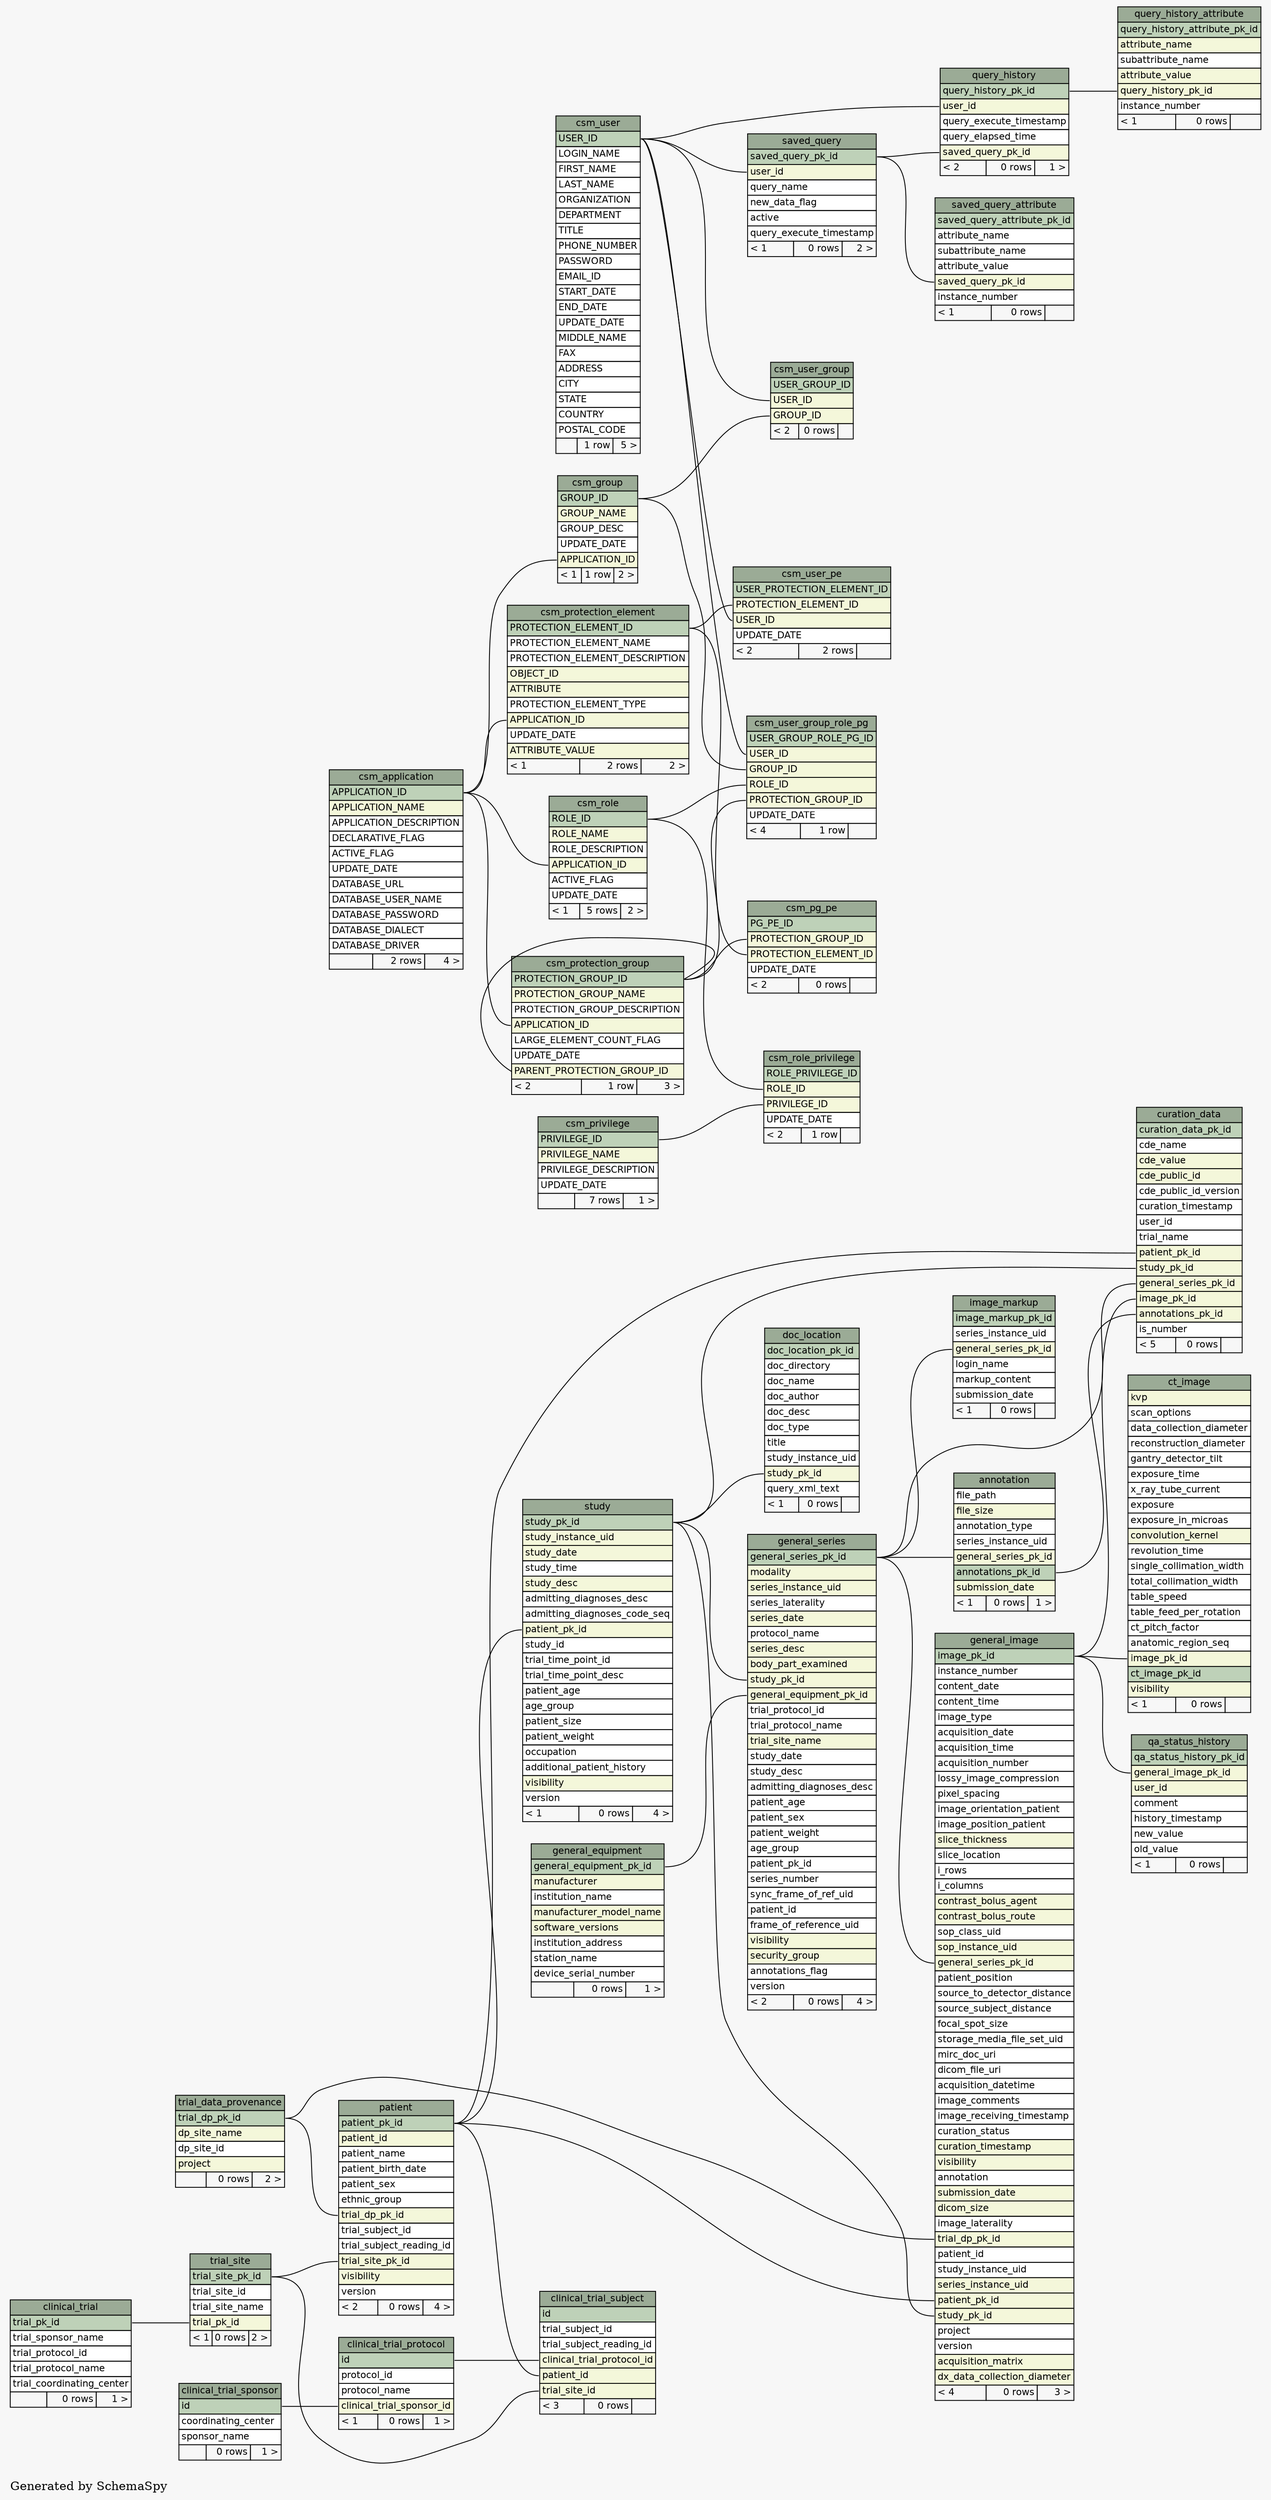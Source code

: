 // dot 2.16.1 on Linux 2.6.25.6-27.fc8
digraph "largeRelationshipsGraph" {
  graph [
    rankdir="RL"
    bgcolor="#f7f7f7"
    label="\nGenerated by SchemaSpy"
    labeljust="l"
  ];
  node [
    fontname="Helvetica"
    fontsize="11"
    shape="plaintext"
  ];
  edge [
    arrowsize="0.8"
  ];
  "annotation" [
    label=<
    <TABLE BORDER="0" CELLBORDER="1" CELLSPACING="0" BGCOLOR="#ffffff">
      <TR><TD PORT="annotation.heading" COLSPAN="3" BGCOLOR="#9bab96" ALIGN="CENTER">annotation</TD></TR>
      <TR><TD PORT="file_path" COLSPAN="3" ALIGN="LEFT">file_path</TD></TR>
      <TR><TD PORT="file_size" COLSPAN="3" BGCOLOR="#f4f7da" ALIGN="LEFT">file_size</TD></TR>
      <TR><TD PORT="annotation_type" COLSPAN="3" ALIGN="LEFT">annotation_type</TD></TR>
      <TR><TD PORT="series_instance_uid" COLSPAN="3" ALIGN="LEFT">series_instance_uid</TD></TR>
      <TR><TD PORT="general_series_pk_id" COLSPAN="3" BGCOLOR="#f4f7da" ALIGN="LEFT">general_series_pk_id</TD></TR>
      <TR><TD PORT="annotations_pk_id" COLSPAN="3" BGCOLOR="#bed1b8" ALIGN="LEFT">annotations_pk_id</TD></TR>
      <TR><TD PORT="submission_date" COLSPAN="3" BGCOLOR="#f4f7da" ALIGN="LEFT">submission_date</TD></TR>
      <TR><TD ALIGN="LEFT" BGCOLOR="#f7f7f7">&lt; 1</TD><TD ALIGN="RIGHT" BGCOLOR="#f7f7f7">0 rows</TD><TD ALIGN="RIGHT" BGCOLOR="#f7f7f7">1 &gt;</TD></TR>
    </TABLE>>
    URL="tables/annotation.html#"
    tooltip="annotation"
  ];
  "clinical_trial" [
    label=<
    <TABLE BORDER="0" CELLBORDER="1" CELLSPACING="0" BGCOLOR="#ffffff">
      <TR><TD PORT="clinical_trial.heading" COLSPAN="3" BGCOLOR="#9bab96" ALIGN="CENTER">clinical_trial</TD></TR>
      <TR><TD PORT="trial_pk_id" COLSPAN="3" BGCOLOR="#bed1b8" ALIGN="LEFT">trial_pk_id</TD></TR>
      <TR><TD PORT="trial_sponsor_name" COLSPAN="3" ALIGN="LEFT">trial_sponsor_name</TD></TR>
      <TR><TD PORT="trial_protocol_id" COLSPAN="3" ALIGN="LEFT">trial_protocol_id</TD></TR>
      <TR><TD PORT="trial_protocol_name" COLSPAN="3" ALIGN="LEFT">trial_protocol_name</TD></TR>
      <TR><TD PORT="trial_coordinating_center" COLSPAN="3" ALIGN="LEFT">trial_coordinating_center</TD></TR>
      <TR><TD ALIGN="LEFT" BGCOLOR="#f7f7f7">  </TD><TD ALIGN="RIGHT" BGCOLOR="#f7f7f7">0 rows</TD><TD ALIGN="RIGHT" BGCOLOR="#f7f7f7">1 &gt;</TD></TR>
    </TABLE>>
    URL="tables/clinical_trial.html#"
    tooltip="clinical_trial"
  ];
  "clinical_trial_protocol" [
    label=<
    <TABLE BORDER="0" CELLBORDER="1" CELLSPACING="0" BGCOLOR="#ffffff">
      <TR><TD PORT="clinical_trial_protocol.heading" COLSPAN="3" BGCOLOR="#9bab96" ALIGN="CENTER">clinical_trial_protocol</TD></TR>
      <TR><TD PORT="id" COLSPAN="3" BGCOLOR="#bed1b8" ALIGN="LEFT">id</TD></TR>
      <TR><TD PORT="protocol_id" COLSPAN="3" ALIGN="LEFT">protocol_id</TD></TR>
      <TR><TD PORT="protocol_name" COLSPAN="3" ALIGN="LEFT">protocol_name</TD></TR>
      <TR><TD PORT="clinical_trial_sponsor_id" COLSPAN="3" BGCOLOR="#f4f7da" ALIGN="LEFT">clinical_trial_sponsor_id</TD></TR>
      <TR><TD ALIGN="LEFT" BGCOLOR="#f7f7f7">&lt; 1</TD><TD ALIGN="RIGHT" BGCOLOR="#f7f7f7">0 rows</TD><TD ALIGN="RIGHT" BGCOLOR="#f7f7f7">1 &gt;</TD></TR>
    </TABLE>>
    URL="tables/clinical_trial_protocol.html#"
    tooltip="clinical_trial_protocol"
  ];
  "clinical_trial_sponsor" [
    label=<
    <TABLE BORDER="0" CELLBORDER="1" CELLSPACING="0" BGCOLOR="#ffffff">
      <TR><TD PORT="clinical_trial_sponsor.heading" COLSPAN="3" BGCOLOR="#9bab96" ALIGN="CENTER">clinical_trial_sponsor</TD></TR>
      <TR><TD PORT="id" COLSPAN="3" BGCOLOR="#bed1b8" ALIGN="LEFT">id</TD></TR>
      <TR><TD PORT="coordinating_center" COLSPAN="3" ALIGN="LEFT">coordinating_center</TD></TR>
      <TR><TD PORT="sponsor_name" COLSPAN="3" ALIGN="LEFT">sponsor_name</TD></TR>
      <TR><TD ALIGN="LEFT" BGCOLOR="#f7f7f7">  </TD><TD ALIGN="RIGHT" BGCOLOR="#f7f7f7">0 rows</TD><TD ALIGN="RIGHT" BGCOLOR="#f7f7f7">1 &gt;</TD></TR>
    </TABLE>>
    URL="tables/clinical_trial_sponsor.html#"
    tooltip="clinical_trial_sponsor"
  ];
  "clinical_trial_subject" [
    label=<
    <TABLE BORDER="0" CELLBORDER="1" CELLSPACING="0" BGCOLOR="#ffffff">
      <TR><TD PORT="clinical_trial_subject.heading" COLSPAN="3" BGCOLOR="#9bab96" ALIGN="CENTER">clinical_trial_subject</TD></TR>
      <TR><TD PORT="id" COLSPAN="3" BGCOLOR="#bed1b8" ALIGN="LEFT">id</TD></TR>
      <TR><TD PORT="trial_subject_id" COLSPAN="3" ALIGN="LEFT">trial_subject_id</TD></TR>
      <TR><TD PORT="trial_subject_reading_id" COLSPAN="3" ALIGN="LEFT">trial_subject_reading_id</TD></TR>
      <TR><TD PORT="clinical_trial_protocol_id" COLSPAN="3" BGCOLOR="#f4f7da" ALIGN="LEFT">clinical_trial_protocol_id</TD></TR>
      <TR><TD PORT="patient_id" COLSPAN="3" BGCOLOR="#f4f7da" ALIGN="LEFT">patient_id</TD></TR>
      <TR><TD PORT="trial_site_id" COLSPAN="3" BGCOLOR="#f4f7da" ALIGN="LEFT">trial_site_id</TD></TR>
      <TR><TD ALIGN="LEFT" BGCOLOR="#f7f7f7">&lt; 3</TD><TD ALIGN="RIGHT" BGCOLOR="#f7f7f7">0 rows</TD><TD ALIGN="RIGHT" BGCOLOR="#f7f7f7">  </TD></TR>
    </TABLE>>
    URL="tables/clinical_trial_subject.html#"
    tooltip="clinical_trial_subject"
  ];
  "csm_application" [
    label=<
    <TABLE BORDER="0" CELLBORDER="1" CELLSPACING="0" BGCOLOR="#ffffff">
      <TR><TD PORT="csm_application.heading" COLSPAN="3" BGCOLOR="#9bab96" ALIGN="CENTER">csm_application</TD></TR>
      <TR><TD PORT="APPLICATION_ID" COLSPAN="3" BGCOLOR="#bed1b8" ALIGN="LEFT">APPLICATION_ID</TD></TR>
      <TR><TD PORT="APPLICATION_NAME" COLSPAN="3" BGCOLOR="#f4f7da" ALIGN="LEFT">APPLICATION_NAME</TD></TR>
      <TR><TD PORT="APPLICATION_DESCRIPTION" COLSPAN="3" ALIGN="LEFT">APPLICATION_DESCRIPTION</TD></TR>
      <TR><TD PORT="DECLARATIVE_FLAG" COLSPAN="3" ALIGN="LEFT">DECLARATIVE_FLAG</TD></TR>
      <TR><TD PORT="ACTIVE_FLAG" COLSPAN="3" ALIGN="LEFT">ACTIVE_FLAG</TD></TR>
      <TR><TD PORT="UPDATE_DATE" COLSPAN="3" ALIGN="LEFT">UPDATE_DATE</TD></TR>
      <TR><TD PORT="DATABASE_URL" COLSPAN="3" ALIGN="LEFT">DATABASE_URL</TD></TR>
      <TR><TD PORT="DATABASE_USER_NAME" COLSPAN="3" ALIGN="LEFT">DATABASE_USER_NAME</TD></TR>
      <TR><TD PORT="DATABASE_PASSWORD" COLSPAN="3" ALIGN="LEFT">DATABASE_PASSWORD</TD></TR>
      <TR><TD PORT="DATABASE_DIALECT" COLSPAN="3" ALIGN="LEFT">DATABASE_DIALECT</TD></TR>
      <TR><TD PORT="DATABASE_DRIVER" COLSPAN="3" ALIGN="LEFT">DATABASE_DRIVER</TD></TR>
      <TR><TD ALIGN="LEFT" BGCOLOR="#f7f7f7">  </TD><TD ALIGN="RIGHT" BGCOLOR="#f7f7f7">2 rows</TD><TD ALIGN="RIGHT" BGCOLOR="#f7f7f7">4 &gt;</TD></TR>
    </TABLE>>
    URL="tables/csm_application.html#"
    tooltip="csm_application"
  ];
  "csm_group" [
    label=<
    <TABLE BORDER="0" CELLBORDER="1" CELLSPACING="0" BGCOLOR="#ffffff">
      <TR><TD PORT="csm_group.heading" COLSPAN="3" BGCOLOR="#9bab96" ALIGN="CENTER">csm_group</TD></TR>
      <TR><TD PORT="GROUP_ID" COLSPAN="3" BGCOLOR="#bed1b8" ALIGN="LEFT">GROUP_ID</TD></TR>
      <TR><TD PORT="GROUP_NAME" COLSPAN="3" BGCOLOR="#f4f7da" ALIGN="LEFT">GROUP_NAME</TD></TR>
      <TR><TD PORT="GROUP_DESC" COLSPAN="3" ALIGN="LEFT">GROUP_DESC</TD></TR>
      <TR><TD PORT="UPDATE_DATE" COLSPAN="3" ALIGN="LEFT">UPDATE_DATE</TD></TR>
      <TR><TD PORT="APPLICATION_ID" COLSPAN="3" BGCOLOR="#f4f7da" ALIGN="LEFT">APPLICATION_ID</TD></TR>
      <TR><TD ALIGN="LEFT" BGCOLOR="#f7f7f7">&lt; 1</TD><TD ALIGN="RIGHT" BGCOLOR="#f7f7f7">1 row</TD><TD ALIGN="RIGHT" BGCOLOR="#f7f7f7">2 &gt;</TD></TR>
    </TABLE>>
    URL="tables/csm_group.html#"
    tooltip="csm_group"
  ];
  "csm_pg_pe" [
    label=<
    <TABLE BORDER="0" CELLBORDER="1" CELLSPACING="0" BGCOLOR="#ffffff">
      <TR><TD PORT="csm_pg_pe.heading" COLSPAN="3" BGCOLOR="#9bab96" ALIGN="CENTER">csm_pg_pe</TD></TR>
      <TR><TD PORT="PG_PE_ID" COLSPAN="3" BGCOLOR="#bed1b8" ALIGN="LEFT">PG_PE_ID</TD></TR>
      <TR><TD PORT="PROTECTION_GROUP_ID" COLSPAN="3" BGCOLOR="#f4f7da" ALIGN="LEFT">PROTECTION_GROUP_ID</TD></TR>
      <TR><TD PORT="PROTECTION_ELEMENT_ID" COLSPAN="3" BGCOLOR="#f4f7da" ALIGN="LEFT">PROTECTION_ELEMENT_ID</TD></TR>
      <TR><TD PORT="UPDATE_DATE" COLSPAN="3" ALIGN="LEFT">UPDATE_DATE</TD></TR>
      <TR><TD ALIGN="LEFT" BGCOLOR="#f7f7f7">&lt; 2</TD><TD ALIGN="RIGHT" BGCOLOR="#f7f7f7">0 rows</TD><TD ALIGN="RIGHT" BGCOLOR="#f7f7f7">  </TD></TR>
    </TABLE>>
    URL="tables/csm_pg_pe.html#"
    tooltip="csm_pg_pe"
  ];
  "csm_privilege" [
    label=<
    <TABLE BORDER="0" CELLBORDER="1" CELLSPACING="0" BGCOLOR="#ffffff">
      <TR><TD PORT="csm_privilege.heading" COLSPAN="3" BGCOLOR="#9bab96" ALIGN="CENTER">csm_privilege</TD></TR>
      <TR><TD PORT="PRIVILEGE_ID" COLSPAN="3" BGCOLOR="#bed1b8" ALIGN="LEFT">PRIVILEGE_ID</TD></TR>
      <TR><TD PORT="PRIVILEGE_NAME" COLSPAN="3" BGCOLOR="#f4f7da" ALIGN="LEFT">PRIVILEGE_NAME</TD></TR>
      <TR><TD PORT="PRIVILEGE_DESCRIPTION" COLSPAN="3" ALIGN="LEFT">PRIVILEGE_DESCRIPTION</TD></TR>
      <TR><TD PORT="UPDATE_DATE" COLSPAN="3" ALIGN="LEFT">UPDATE_DATE</TD></TR>
      <TR><TD ALIGN="LEFT" BGCOLOR="#f7f7f7">  </TD><TD ALIGN="RIGHT" BGCOLOR="#f7f7f7">7 rows</TD><TD ALIGN="RIGHT" BGCOLOR="#f7f7f7">1 &gt;</TD></TR>
    </TABLE>>
    URL="tables/csm_privilege.html#"
    tooltip="csm_privilege"
  ];
  "csm_protection_element" [
    label=<
    <TABLE BORDER="0" CELLBORDER="1" CELLSPACING="0" BGCOLOR="#ffffff">
      <TR><TD PORT="csm_protection_element.heading" COLSPAN="3" BGCOLOR="#9bab96" ALIGN="CENTER">csm_protection_element</TD></TR>
      <TR><TD PORT="PROTECTION_ELEMENT_ID" COLSPAN="3" BGCOLOR="#bed1b8" ALIGN="LEFT">PROTECTION_ELEMENT_ID</TD></TR>
      <TR><TD PORT="PROTECTION_ELEMENT_NAME" COLSPAN="3" ALIGN="LEFT">PROTECTION_ELEMENT_NAME</TD></TR>
      <TR><TD PORT="PROTECTION_ELEMENT_DESCRIPTION" COLSPAN="3" ALIGN="LEFT">PROTECTION_ELEMENT_DESCRIPTION</TD></TR>
      <TR><TD PORT="OBJECT_ID" COLSPAN="3" BGCOLOR="#f4f7da" ALIGN="LEFT">OBJECT_ID</TD></TR>
      <TR><TD PORT="ATTRIBUTE" COLSPAN="3" BGCOLOR="#f4f7da" ALIGN="LEFT">ATTRIBUTE</TD></TR>
      <TR><TD PORT="PROTECTION_ELEMENT_TYPE" COLSPAN="3" ALIGN="LEFT">PROTECTION_ELEMENT_TYPE</TD></TR>
      <TR><TD PORT="APPLICATION_ID" COLSPAN="3" BGCOLOR="#f4f7da" ALIGN="LEFT">APPLICATION_ID</TD></TR>
      <TR><TD PORT="UPDATE_DATE" COLSPAN="3" ALIGN="LEFT">UPDATE_DATE</TD></TR>
      <TR><TD PORT="ATTRIBUTE_VALUE" COLSPAN="3" BGCOLOR="#f4f7da" ALIGN="LEFT">ATTRIBUTE_VALUE</TD></TR>
      <TR><TD ALIGN="LEFT" BGCOLOR="#f7f7f7">&lt; 1</TD><TD ALIGN="RIGHT" BGCOLOR="#f7f7f7">2 rows</TD><TD ALIGN="RIGHT" BGCOLOR="#f7f7f7">2 &gt;</TD></TR>
    </TABLE>>
    URL="tables/csm_protection_element.html#"
    tooltip="csm_protection_element"
  ];
  "csm_protection_group" [
    label=<
    <TABLE BORDER="0" CELLBORDER="1" CELLSPACING="0" BGCOLOR="#ffffff">
      <TR><TD PORT="csm_protection_group.heading" COLSPAN="3" BGCOLOR="#9bab96" ALIGN="CENTER">csm_protection_group</TD></TR>
      <TR><TD PORT="PROTECTION_GROUP_ID" COLSPAN="3" BGCOLOR="#bed1b8" ALIGN="LEFT">PROTECTION_GROUP_ID</TD></TR>
      <TR><TD PORT="PROTECTION_GROUP_NAME" COLSPAN="3" BGCOLOR="#f4f7da" ALIGN="LEFT">PROTECTION_GROUP_NAME</TD></TR>
      <TR><TD PORT="PROTECTION_GROUP_DESCRIPTION" COLSPAN="3" ALIGN="LEFT">PROTECTION_GROUP_DESCRIPTION</TD></TR>
      <TR><TD PORT="APPLICATION_ID" COLSPAN="3" BGCOLOR="#f4f7da" ALIGN="LEFT">APPLICATION_ID</TD></TR>
      <TR><TD PORT="LARGE_ELEMENT_COUNT_FLAG" COLSPAN="3" ALIGN="LEFT">LARGE_ELEMENT_COUNT_FLAG</TD></TR>
      <TR><TD PORT="UPDATE_DATE" COLSPAN="3" ALIGN="LEFT">UPDATE_DATE</TD></TR>
      <TR><TD PORT="PARENT_PROTECTION_GROUP_ID" COLSPAN="3" BGCOLOR="#f4f7da" ALIGN="LEFT">PARENT_PROTECTION_GROUP_ID</TD></TR>
      <TR><TD ALIGN="LEFT" BGCOLOR="#f7f7f7">&lt; 2</TD><TD ALIGN="RIGHT" BGCOLOR="#f7f7f7">1 row</TD><TD ALIGN="RIGHT" BGCOLOR="#f7f7f7">3 &gt;</TD></TR>
    </TABLE>>
    URL="tables/csm_protection_group.html#"
    tooltip="csm_protection_group"
  ];
  "csm_role" [
    label=<
    <TABLE BORDER="0" CELLBORDER="1" CELLSPACING="0" BGCOLOR="#ffffff">
      <TR><TD PORT="csm_role.heading" COLSPAN="3" BGCOLOR="#9bab96" ALIGN="CENTER">csm_role</TD></TR>
      <TR><TD PORT="ROLE_ID" COLSPAN="3" BGCOLOR="#bed1b8" ALIGN="LEFT">ROLE_ID</TD></TR>
      <TR><TD PORT="ROLE_NAME" COLSPAN="3" BGCOLOR="#f4f7da" ALIGN="LEFT">ROLE_NAME</TD></TR>
      <TR><TD PORT="ROLE_DESCRIPTION" COLSPAN="3" ALIGN="LEFT">ROLE_DESCRIPTION</TD></TR>
      <TR><TD PORT="APPLICATION_ID" COLSPAN="3" BGCOLOR="#f4f7da" ALIGN="LEFT">APPLICATION_ID</TD></TR>
      <TR><TD PORT="ACTIVE_FLAG" COLSPAN="3" ALIGN="LEFT">ACTIVE_FLAG</TD></TR>
      <TR><TD PORT="UPDATE_DATE" COLSPAN="3" ALIGN="LEFT">UPDATE_DATE</TD></TR>
      <TR><TD ALIGN="LEFT" BGCOLOR="#f7f7f7">&lt; 1</TD><TD ALIGN="RIGHT" BGCOLOR="#f7f7f7">5 rows</TD><TD ALIGN="RIGHT" BGCOLOR="#f7f7f7">2 &gt;</TD></TR>
    </TABLE>>
    URL="tables/csm_role.html#"
    tooltip="csm_role"
  ];
  "csm_role_privilege" [
    label=<
    <TABLE BORDER="0" CELLBORDER="1" CELLSPACING="0" BGCOLOR="#ffffff">
      <TR><TD PORT="csm_role_privilege.heading" COLSPAN="3" BGCOLOR="#9bab96" ALIGN="CENTER">csm_role_privilege</TD></TR>
      <TR><TD PORT="ROLE_PRIVILEGE_ID" COLSPAN="3" BGCOLOR="#bed1b8" ALIGN="LEFT">ROLE_PRIVILEGE_ID</TD></TR>
      <TR><TD PORT="ROLE_ID" COLSPAN="3" BGCOLOR="#f4f7da" ALIGN="LEFT">ROLE_ID</TD></TR>
      <TR><TD PORT="PRIVILEGE_ID" COLSPAN="3" BGCOLOR="#f4f7da" ALIGN="LEFT">PRIVILEGE_ID</TD></TR>
      <TR><TD PORT="UPDATE_DATE" COLSPAN="3" ALIGN="LEFT">UPDATE_DATE</TD></TR>
      <TR><TD ALIGN="LEFT" BGCOLOR="#f7f7f7">&lt; 2</TD><TD ALIGN="RIGHT" BGCOLOR="#f7f7f7">1 row</TD><TD ALIGN="RIGHT" BGCOLOR="#f7f7f7">  </TD></TR>
    </TABLE>>
    URL="tables/csm_role_privilege.html#"
    tooltip="csm_role_privilege"
  ];
  "csm_user" [
    label=<
    <TABLE BORDER="0" CELLBORDER="1" CELLSPACING="0" BGCOLOR="#ffffff">
      <TR><TD PORT="csm_user.heading" COLSPAN="3" BGCOLOR="#9bab96" ALIGN="CENTER">csm_user</TD></TR>
      <TR><TD PORT="USER_ID" COLSPAN="3" BGCOLOR="#bed1b8" ALIGN="LEFT">USER_ID</TD></TR>
      <TR><TD PORT="LOGIN_NAME" COLSPAN="3" ALIGN="LEFT">LOGIN_NAME</TD></TR>
      <TR><TD PORT="FIRST_NAME" COLSPAN="3" ALIGN="LEFT">FIRST_NAME</TD></TR>
      <TR><TD PORT="LAST_NAME" COLSPAN="3" ALIGN="LEFT">LAST_NAME</TD></TR>
      <TR><TD PORT="ORGANIZATION" COLSPAN="3" ALIGN="LEFT">ORGANIZATION</TD></TR>
      <TR><TD PORT="DEPARTMENT" COLSPAN="3" ALIGN="LEFT">DEPARTMENT</TD></TR>
      <TR><TD PORT="TITLE" COLSPAN="3" ALIGN="LEFT">TITLE</TD></TR>
      <TR><TD PORT="PHONE_NUMBER" COLSPAN="3" ALIGN="LEFT">PHONE_NUMBER</TD></TR>
      <TR><TD PORT="PASSWORD" COLSPAN="3" ALIGN="LEFT">PASSWORD</TD></TR>
      <TR><TD PORT="EMAIL_ID" COLSPAN="3" ALIGN="LEFT">EMAIL_ID</TD></TR>
      <TR><TD PORT="START_DATE" COLSPAN="3" ALIGN="LEFT">START_DATE</TD></TR>
      <TR><TD PORT="END_DATE" COLSPAN="3" ALIGN="LEFT">END_DATE</TD></TR>
      <TR><TD PORT="UPDATE_DATE" COLSPAN="3" ALIGN="LEFT">UPDATE_DATE</TD></TR>
      <TR><TD PORT="MIDDLE_NAME" COLSPAN="3" ALIGN="LEFT">MIDDLE_NAME</TD></TR>
      <TR><TD PORT="FAX" COLSPAN="3" ALIGN="LEFT">FAX</TD></TR>
      <TR><TD PORT="ADDRESS" COLSPAN="3" ALIGN="LEFT">ADDRESS</TD></TR>
      <TR><TD PORT="CITY" COLSPAN="3" ALIGN="LEFT">CITY</TD></TR>
      <TR><TD PORT="STATE" COLSPAN="3" ALIGN="LEFT">STATE</TD></TR>
      <TR><TD PORT="COUNTRY" COLSPAN="3" ALIGN="LEFT">COUNTRY</TD></TR>
      <TR><TD PORT="POSTAL_CODE" COLSPAN="3" ALIGN="LEFT">POSTAL_CODE</TD></TR>
      <TR><TD ALIGN="LEFT" BGCOLOR="#f7f7f7">  </TD><TD ALIGN="RIGHT" BGCOLOR="#f7f7f7">1 row</TD><TD ALIGN="RIGHT" BGCOLOR="#f7f7f7">5 &gt;</TD></TR>
    </TABLE>>
    URL="tables/csm_user.html#"
    tooltip="csm_user"
  ];
  "csm_user_group" [
    label=<
    <TABLE BORDER="0" CELLBORDER="1" CELLSPACING="0" BGCOLOR="#ffffff">
      <TR><TD PORT="csm_user_group.heading" COLSPAN="3" BGCOLOR="#9bab96" ALIGN="CENTER">csm_user_group</TD></TR>
      <TR><TD PORT="USER_GROUP_ID" COLSPAN="3" BGCOLOR="#bed1b8" ALIGN="LEFT">USER_GROUP_ID</TD></TR>
      <TR><TD PORT="USER_ID" COLSPAN="3" BGCOLOR="#f4f7da" ALIGN="LEFT">USER_ID</TD></TR>
      <TR><TD PORT="GROUP_ID" COLSPAN="3" BGCOLOR="#f4f7da" ALIGN="LEFT">GROUP_ID</TD></TR>
      <TR><TD ALIGN="LEFT" BGCOLOR="#f7f7f7">&lt; 2</TD><TD ALIGN="RIGHT" BGCOLOR="#f7f7f7">0 rows</TD><TD ALIGN="RIGHT" BGCOLOR="#f7f7f7">  </TD></TR>
    </TABLE>>
    URL="tables/csm_user_group.html#"
    tooltip="csm_user_group"
  ];
  "csm_user_group_role_pg" [
    label=<
    <TABLE BORDER="0" CELLBORDER="1" CELLSPACING="0" BGCOLOR="#ffffff">
      <TR><TD PORT="csm_user_group_role_pg.heading" COLSPAN="3" BGCOLOR="#9bab96" ALIGN="CENTER">csm_user_group_role_pg</TD></TR>
      <TR><TD PORT="USER_GROUP_ROLE_PG_ID" COLSPAN="3" BGCOLOR="#bed1b8" ALIGN="LEFT">USER_GROUP_ROLE_PG_ID</TD></TR>
      <TR><TD PORT="USER_ID" COLSPAN="3" BGCOLOR="#f4f7da" ALIGN="LEFT">USER_ID</TD></TR>
      <TR><TD PORT="GROUP_ID" COLSPAN="3" BGCOLOR="#f4f7da" ALIGN="LEFT">GROUP_ID</TD></TR>
      <TR><TD PORT="ROLE_ID" COLSPAN="3" BGCOLOR="#f4f7da" ALIGN="LEFT">ROLE_ID</TD></TR>
      <TR><TD PORT="PROTECTION_GROUP_ID" COLSPAN="3" BGCOLOR="#f4f7da" ALIGN="LEFT">PROTECTION_GROUP_ID</TD></TR>
      <TR><TD PORT="UPDATE_DATE" COLSPAN="3" ALIGN="LEFT">UPDATE_DATE</TD></TR>
      <TR><TD ALIGN="LEFT" BGCOLOR="#f7f7f7">&lt; 4</TD><TD ALIGN="RIGHT" BGCOLOR="#f7f7f7">1 row</TD><TD ALIGN="RIGHT" BGCOLOR="#f7f7f7">  </TD></TR>
    </TABLE>>
    URL="tables/csm_user_group_role_pg.html#"
    tooltip="csm_user_group_role_pg"
  ];
  "csm_user_pe" [
    label=<
    <TABLE BORDER="0" CELLBORDER="1" CELLSPACING="0" BGCOLOR="#ffffff">
      <TR><TD PORT="csm_user_pe.heading" COLSPAN="3" BGCOLOR="#9bab96" ALIGN="CENTER">csm_user_pe</TD></TR>
      <TR><TD PORT="USER_PROTECTION_ELEMENT_ID" COLSPAN="3" BGCOLOR="#bed1b8" ALIGN="LEFT">USER_PROTECTION_ELEMENT_ID</TD></TR>
      <TR><TD PORT="PROTECTION_ELEMENT_ID" COLSPAN="3" BGCOLOR="#f4f7da" ALIGN="LEFT">PROTECTION_ELEMENT_ID</TD></TR>
      <TR><TD PORT="USER_ID" COLSPAN="3" BGCOLOR="#f4f7da" ALIGN="LEFT">USER_ID</TD></TR>
      <TR><TD PORT="UPDATE_DATE" COLSPAN="3" ALIGN="LEFT">UPDATE_DATE</TD></TR>
      <TR><TD ALIGN="LEFT" BGCOLOR="#f7f7f7">&lt; 2</TD><TD ALIGN="RIGHT" BGCOLOR="#f7f7f7">2 rows</TD><TD ALIGN="RIGHT" BGCOLOR="#f7f7f7">  </TD></TR>
    </TABLE>>
    URL="tables/csm_user_pe.html#"
    tooltip="csm_user_pe"
  ];
  "ct_image" [
    label=<
    <TABLE BORDER="0" CELLBORDER="1" CELLSPACING="0" BGCOLOR="#ffffff">
      <TR><TD PORT="ct_image.heading" COLSPAN="3" BGCOLOR="#9bab96" ALIGN="CENTER">ct_image</TD></TR>
      <TR><TD PORT="kvp" COLSPAN="3" BGCOLOR="#f4f7da" ALIGN="LEFT">kvp</TD></TR>
      <TR><TD PORT="scan_options" COLSPAN="3" ALIGN="LEFT">scan_options</TD></TR>
      <TR><TD PORT="data_collection_diameter" COLSPAN="3" ALIGN="LEFT">data_collection_diameter</TD></TR>
      <TR><TD PORT="reconstruction_diameter" COLSPAN="3" ALIGN="LEFT">reconstruction_diameter</TD></TR>
      <TR><TD PORT="gantry_detector_tilt" COLSPAN="3" ALIGN="LEFT">gantry_detector_tilt</TD></TR>
      <TR><TD PORT="exposure_time" COLSPAN="3" ALIGN="LEFT">exposure_time</TD></TR>
      <TR><TD PORT="x_ray_tube_current" COLSPAN="3" ALIGN="LEFT">x_ray_tube_current</TD></TR>
      <TR><TD PORT="exposure" COLSPAN="3" ALIGN="LEFT">exposure</TD></TR>
      <TR><TD PORT="exposure_in_microas" COLSPAN="3" ALIGN="LEFT">exposure_in_microas</TD></TR>
      <TR><TD PORT="convolution_kernel" COLSPAN="3" BGCOLOR="#f4f7da" ALIGN="LEFT">convolution_kernel</TD></TR>
      <TR><TD PORT="revolution_time" COLSPAN="3" ALIGN="LEFT">revolution_time</TD></TR>
      <TR><TD PORT="single_collimation_width" COLSPAN="3" ALIGN="LEFT">single_collimation_width</TD></TR>
      <TR><TD PORT="total_collimation_width" COLSPAN="3" ALIGN="LEFT">total_collimation_width</TD></TR>
      <TR><TD PORT="table_speed" COLSPAN="3" ALIGN="LEFT">table_speed</TD></TR>
      <TR><TD PORT="table_feed_per_rotation" COLSPAN="3" ALIGN="LEFT">table_feed_per_rotation</TD></TR>
      <TR><TD PORT="ct_pitch_factor" COLSPAN="3" ALIGN="LEFT">ct_pitch_factor</TD></TR>
      <TR><TD PORT="anatomic_region_seq" COLSPAN="3" ALIGN="LEFT">anatomic_region_seq</TD></TR>
      <TR><TD PORT="image_pk_id" COLSPAN="3" BGCOLOR="#f4f7da" ALIGN="LEFT">image_pk_id</TD></TR>
      <TR><TD PORT="ct_image_pk_id" COLSPAN="3" BGCOLOR="#bed1b8" ALIGN="LEFT">ct_image_pk_id</TD></TR>
      <TR><TD PORT="visibility" COLSPAN="3" BGCOLOR="#f4f7da" ALIGN="LEFT">visibility</TD></TR>
      <TR><TD ALIGN="LEFT" BGCOLOR="#f7f7f7">&lt; 1</TD><TD ALIGN="RIGHT" BGCOLOR="#f7f7f7">0 rows</TD><TD ALIGN="RIGHT" BGCOLOR="#f7f7f7">  </TD></TR>
    </TABLE>>
    URL="tables/ct_image.html#"
    tooltip="ct_image"
  ];
  "curation_data" [
    label=<
    <TABLE BORDER="0" CELLBORDER="1" CELLSPACING="0" BGCOLOR="#ffffff">
      <TR><TD PORT="curation_data.heading" COLSPAN="3" BGCOLOR="#9bab96" ALIGN="CENTER">curation_data</TD></TR>
      <TR><TD PORT="curation_data_pk_id" COLSPAN="3" BGCOLOR="#bed1b8" ALIGN="LEFT">curation_data_pk_id</TD></TR>
      <TR><TD PORT="cde_name" COLSPAN="3" ALIGN="LEFT">cde_name</TD></TR>
      <TR><TD PORT="cde_value" COLSPAN="3" BGCOLOR="#f4f7da" ALIGN="LEFT">cde_value</TD></TR>
      <TR><TD PORT="cde_public_id" COLSPAN="3" BGCOLOR="#f4f7da" ALIGN="LEFT">cde_public_id</TD></TR>
      <TR><TD PORT="cde_public_id_version" COLSPAN="3" ALIGN="LEFT">cde_public_id_version</TD></TR>
      <TR><TD PORT="curation_timestamp" COLSPAN="3" ALIGN="LEFT">curation_timestamp</TD></TR>
      <TR><TD PORT="user_id" COLSPAN="3" ALIGN="LEFT">user_id</TD></TR>
      <TR><TD PORT="trial_name" COLSPAN="3" ALIGN="LEFT">trial_name</TD></TR>
      <TR><TD PORT="patient_pk_id" COLSPAN="3" BGCOLOR="#f4f7da" ALIGN="LEFT">patient_pk_id</TD></TR>
      <TR><TD PORT="study_pk_id" COLSPAN="3" BGCOLOR="#f4f7da" ALIGN="LEFT">study_pk_id</TD></TR>
      <TR><TD PORT="general_series_pk_id" COLSPAN="3" BGCOLOR="#f4f7da" ALIGN="LEFT">general_series_pk_id</TD></TR>
      <TR><TD PORT="image_pk_id" COLSPAN="3" BGCOLOR="#f4f7da" ALIGN="LEFT">image_pk_id</TD></TR>
      <TR><TD PORT="annotations_pk_id" COLSPAN="3" BGCOLOR="#f4f7da" ALIGN="LEFT">annotations_pk_id</TD></TR>
      <TR><TD PORT="is_number" COLSPAN="3" ALIGN="LEFT">is_number</TD></TR>
      <TR><TD ALIGN="LEFT" BGCOLOR="#f7f7f7">&lt; 5</TD><TD ALIGN="RIGHT" BGCOLOR="#f7f7f7">0 rows</TD><TD ALIGN="RIGHT" BGCOLOR="#f7f7f7">  </TD></TR>
    </TABLE>>
    URL="tables/curation_data.html#"
    tooltip="curation_data"
  ];
  "doc_location" [
    label=<
    <TABLE BORDER="0" CELLBORDER="1" CELLSPACING="0" BGCOLOR="#ffffff">
      <TR><TD PORT="doc_location.heading" COLSPAN="3" BGCOLOR="#9bab96" ALIGN="CENTER">doc_location</TD></TR>
      <TR><TD PORT="doc_location_pk_id" COLSPAN="3" BGCOLOR="#bed1b8" ALIGN="LEFT">doc_location_pk_id</TD></TR>
      <TR><TD PORT="doc_directory" COLSPAN="3" ALIGN="LEFT">doc_directory</TD></TR>
      <TR><TD PORT="doc_name" COLSPAN="3" ALIGN="LEFT">doc_name</TD></TR>
      <TR><TD PORT="doc_author" COLSPAN="3" ALIGN="LEFT">doc_author</TD></TR>
      <TR><TD PORT="doc_desc" COLSPAN="3" ALIGN="LEFT">doc_desc</TD></TR>
      <TR><TD PORT="doc_type" COLSPAN="3" ALIGN="LEFT">doc_type</TD></TR>
      <TR><TD PORT="title" COLSPAN="3" ALIGN="LEFT">title</TD></TR>
      <TR><TD PORT="study_instance_uid" COLSPAN="3" ALIGN="LEFT">study_instance_uid</TD></TR>
      <TR><TD PORT="study_pk_id" COLSPAN="3" BGCOLOR="#f4f7da" ALIGN="LEFT">study_pk_id</TD></TR>
      <TR><TD PORT="query_xml_text" COLSPAN="3" ALIGN="LEFT">query_xml_text</TD></TR>
      <TR><TD ALIGN="LEFT" BGCOLOR="#f7f7f7">&lt; 1</TD><TD ALIGN="RIGHT" BGCOLOR="#f7f7f7">0 rows</TD><TD ALIGN="RIGHT" BGCOLOR="#f7f7f7">  </TD></TR>
    </TABLE>>
    URL="tables/doc_location.html#"
    tooltip="doc_location"
  ];
  "general_equipment" [
    label=<
    <TABLE BORDER="0" CELLBORDER="1" CELLSPACING="0" BGCOLOR="#ffffff">
      <TR><TD PORT="general_equipment.heading" COLSPAN="3" BGCOLOR="#9bab96" ALIGN="CENTER">general_equipment</TD></TR>
      <TR><TD PORT="general_equipment_pk_id" COLSPAN="3" BGCOLOR="#bed1b8" ALIGN="LEFT">general_equipment_pk_id</TD></TR>
      <TR><TD PORT="manufacturer" COLSPAN="3" BGCOLOR="#f4f7da" ALIGN="LEFT">manufacturer</TD></TR>
      <TR><TD PORT="institution_name" COLSPAN="3" ALIGN="LEFT">institution_name</TD></TR>
      <TR><TD PORT="manufacturer_model_name" COLSPAN="3" BGCOLOR="#f4f7da" ALIGN="LEFT">manufacturer_model_name</TD></TR>
      <TR><TD PORT="software_versions" COLSPAN="3" BGCOLOR="#f4f7da" ALIGN="LEFT">software_versions</TD></TR>
      <TR><TD PORT="institution_address" COLSPAN="3" ALIGN="LEFT">institution_address</TD></TR>
      <TR><TD PORT="station_name" COLSPAN="3" ALIGN="LEFT">station_name</TD></TR>
      <TR><TD PORT="device_serial_number" COLSPAN="3" ALIGN="LEFT">device_serial_number</TD></TR>
      <TR><TD ALIGN="LEFT" BGCOLOR="#f7f7f7">  </TD><TD ALIGN="RIGHT" BGCOLOR="#f7f7f7">0 rows</TD><TD ALIGN="RIGHT" BGCOLOR="#f7f7f7">1 &gt;</TD></TR>
    </TABLE>>
    URL="tables/general_equipment.html#"
    tooltip="general_equipment"
  ];
  "general_image" [
    label=<
    <TABLE BORDER="0" CELLBORDER="1" CELLSPACING="0" BGCOLOR="#ffffff">
      <TR><TD PORT="general_image.heading" COLSPAN="3" BGCOLOR="#9bab96" ALIGN="CENTER">general_image</TD></TR>
      <TR><TD PORT="image_pk_id" COLSPAN="3" BGCOLOR="#bed1b8" ALIGN="LEFT">image_pk_id</TD></TR>
      <TR><TD PORT="instance_number" COLSPAN="3" ALIGN="LEFT">instance_number</TD></TR>
      <TR><TD PORT="content_date" COLSPAN="3" ALIGN="LEFT">content_date</TD></TR>
      <TR><TD PORT="content_time" COLSPAN="3" ALIGN="LEFT">content_time</TD></TR>
      <TR><TD PORT="image_type" COLSPAN="3" ALIGN="LEFT">image_type</TD></TR>
      <TR><TD PORT="acquisition_date" COLSPAN="3" ALIGN="LEFT">acquisition_date</TD></TR>
      <TR><TD PORT="acquisition_time" COLSPAN="3" ALIGN="LEFT">acquisition_time</TD></TR>
      <TR><TD PORT="acquisition_number" COLSPAN="3" ALIGN="LEFT">acquisition_number</TD></TR>
      <TR><TD PORT="lossy_image_compression" COLSPAN="3" ALIGN="LEFT">lossy_image_compression</TD></TR>
      <TR><TD PORT="pixel_spacing" COLSPAN="3" ALIGN="LEFT">pixel_spacing</TD></TR>
      <TR><TD PORT="image_orientation_patient" COLSPAN="3" ALIGN="LEFT">image_orientation_patient</TD></TR>
      <TR><TD PORT="image_position_patient" COLSPAN="3" ALIGN="LEFT">image_position_patient</TD></TR>
      <TR><TD PORT="slice_thickness" COLSPAN="3" BGCOLOR="#f4f7da" ALIGN="LEFT">slice_thickness</TD></TR>
      <TR><TD PORT="slice_location" COLSPAN="3" ALIGN="LEFT">slice_location</TD></TR>
      <TR><TD PORT="i_rows" COLSPAN="3" ALIGN="LEFT">i_rows</TD></TR>
      <TR><TD PORT="i_columns" COLSPAN="3" ALIGN="LEFT">i_columns</TD></TR>
      <TR><TD PORT="contrast_bolus_agent" COLSPAN="3" BGCOLOR="#f4f7da" ALIGN="LEFT">contrast_bolus_agent</TD></TR>
      <TR><TD PORT="contrast_bolus_route" COLSPAN="3" BGCOLOR="#f4f7da" ALIGN="LEFT">contrast_bolus_route</TD></TR>
      <TR><TD PORT="sop_class_uid" COLSPAN="3" ALIGN="LEFT">sop_class_uid</TD></TR>
      <TR><TD PORT="sop_instance_uid" COLSPAN="3" BGCOLOR="#f4f7da" ALIGN="LEFT">sop_instance_uid</TD></TR>
      <TR><TD PORT="general_series_pk_id" COLSPAN="3" BGCOLOR="#f4f7da" ALIGN="LEFT">general_series_pk_id</TD></TR>
      <TR><TD PORT="patient_position" COLSPAN="3" ALIGN="LEFT">patient_position</TD></TR>
      <TR><TD PORT="source_to_detector_distance" COLSPAN="3" ALIGN="LEFT">source_to_detector_distance</TD></TR>
      <TR><TD PORT="source_subject_distance" COLSPAN="3" ALIGN="LEFT">source_subject_distance</TD></TR>
      <TR><TD PORT="focal_spot_size" COLSPAN="3" ALIGN="LEFT">focal_spot_size</TD></TR>
      <TR><TD PORT="storage_media_file_set_uid" COLSPAN="3" ALIGN="LEFT">storage_media_file_set_uid</TD></TR>
      <TR><TD PORT="mirc_doc_uri" COLSPAN="3" ALIGN="LEFT">mirc_doc_uri</TD></TR>
      <TR><TD PORT="dicom_file_uri" COLSPAN="3" ALIGN="LEFT">dicom_file_uri</TD></TR>
      <TR><TD PORT="acquisition_datetime" COLSPAN="3" ALIGN="LEFT">acquisition_datetime</TD></TR>
      <TR><TD PORT="image_comments" COLSPAN="3" ALIGN="LEFT">image_comments</TD></TR>
      <TR><TD PORT="image_receiving_timestamp" COLSPAN="3" ALIGN="LEFT">image_receiving_timestamp</TD></TR>
      <TR><TD PORT="curation_status" COLSPAN="3" ALIGN="LEFT">curation_status</TD></TR>
      <TR><TD PORT="curation_timestamp" COLSPAN="3" BGCOLOR="#f4f7da" ALIGN="LEFT">curation_timestamp</TD></TR>
      <TR><TD PORT="visibility" COLSPAN="3" BGCOLOR="#f4f7da" ALIGN="LEFT">visibility</TD></TR>
      <TR><TD PORT="annotation" COLSPAN="3" ALIGN="LEFT">annotation</TD></TR>
      <TR><TD PORT="submission_date" COLSPAN="3" BGCOLOR="#f4f7da" ALIGN="LEFT">submission_date</TD></TR>
      <TR><TD PORT="dicom_size" COLSPAN="3" BGCOLOR="#f4f7da" ALIGN="LEFT">dicom_size</TD></TR>
      <TR><TD PORT="image_laterality" COLSPAN="3" ALIGN="LEFT">image_laterality</TD></TR>
      <TR><TD PORT="trial_dp_pk_id" COLSPAN="3" BGCOLOR="#f4f7da" ALIGN="LEFT">trial_dp_pk_id</TD></TR>
      <TR><TD PORT="patient_id" COLSPAN="3" ALIGN="LEFT">patient_id</TD></TR>
      <TR><TD PORT="study_instance_uid" COLSPAN="3" ALIGN="LEFT">study_instance_uid</TD></TR>
      <TR><TD PORT="series_instance_uid" COLSPAN="3" BGCOLOR="#f4f7da" ALIGN="LEFT">series_instance_uid</TD></TR>
      <TR><TD PORT="patient_pk_id" COLSPAN="3" BGCOLOR="#f4f7da" ALIGN="LEFT">patient_pk_id</TD></TR>
      <TR><TD PORT="study_pk_id" COLSPAN="3" BGCOLOR="#f4f7da" ALIGN="LEFT">study_pk_id</TD></TR>
      <TR><TD PORT="project" COLSPAN="3" ALIGN="LEFT">project</TD></TR>
      <TR><TD PORT="version" COLSPAN="3" ALIGN="LEFT">version</TD></TR>
      <TR><TD PORT="acquisition_matrix" COLSPAN="3" BGCOLOR="#f4f7da" ALIGN="LEFT">acquisition_matrix</TD></TR>
      <TR><TD PORT="dx_data_collection_diameter" COLSPAN="3" BGCOLOR="#f4f7da" ALIGN="LEFT">dx_data_collection_diameter</TD></TR>
      <TR><TD ALIGN="LEFT" BGCOLOR="#f7f7f7">&lt; 4</TD><TD ALIGN="RIGHT" BGCOLOR="#f7f7f7">0 rows</TD><TD ALIGN="RIGHT" BGCOLOR="#f7f7f7">3 &gt;</TD></TR>
    </TABLE>>
    URL="tables/general_image.html#"
    tooltip="general_image"
  ];
  "general_series" [
    label=<
    <TABLE BORDER="0" CELLBORDER="1" CELLSPACING="0" BGCOLOR="#ffffff">
      <TR><TD PORT="general_series.heading" COLSPAN="3" BGCOLOR="#9bab96" ALIGN="CENTER">general_series</TD></TR>
      <TR><TD PORT="general_series_pk_id" COLSPAN="3" BGCOLOR="#bed1b8" ALIGN="LEFT">general_series_pk_id</TD></TR>
      <TR><TD PORT="modality" COLSPAN="3" BGCOLOR="#f4f7da" ALIGN="LEFT">modality</TD></TR>
      <TR><TD PORT="series_instance_uid" COLSPAN="3" BGCOLOR="#f4f7da" ALIGN="LEFT">series_instance_uid</TD></TR>
      <TR><TD PORT="series_laterality" COLSPAN="3" ALIGN="LEFT">series_laterality</TD></TR>
      <TR><TD PORT="series_date" COLSPAN="3" BGCOLOR="#f4f7da" ALIGN="LEFT">series_date</TD></TR>
      <TR><TD PORT="protocol_name" COLSPAN="3" ALIGN="LEFT">protocol_name</TD></TR>
      <TR><TD PORT="series_desc" COLSPAN="3" BGCOLOR="#f4f7da" ALIGN="LEFT">series_desc</TD></TR>
      <TR><TD PORT="body_part_examined" COLSPAN="3" BGCOLOR="#f4f7da" ALIGN="LEFT">body_part_examined</TD></TR>
      <TR><TD PORT="study_pk_id" COLSPAN="3" BGCOLOR="#f4f7da" ALIGN="LEFT">study_pk_id</TD></TR>
      <TR><TD PORT="general_equipment_pk_id" COLSPAN="3" BGCOLOR="#f4f7da" ALIGN="LEFT">general_equipment_pk_id</TD></TR>
      <TR><TD PORT="trial_protocol_id" COLSPAN="3" ALIGN="LEFT">trial_protocol_id</TD></TR>
      <TR><TD PORT="trial_protocol_name" COLSPAN="3" ALIGN="LEFT">trial_protocol_name</TD></TR>
      <TR><TD PORT="trial_site_name" COLSPAN="3" BGCOLOR="#f4f7da" ALIGN="LEFT">trial_site_name</TD></TR>
      <TR><TD PORT="study_date" COLSPAN="3" ALIGN="LEFT">study_date</TD></TR>
      <TR><TD PORT="study_desc" COLSPAN="3" ALIGN="LEFT">study_desc</TD></TR>
      <TR><TD PORT="admitting_diagnoses_desc" COLSPAN="3" ALIGN="LEFT">admitting_diagnoses_desc</TD></TR>
      <TR><TD PORT="patient_age" COLSPAN="3" ALIGN="LEFT">patient_age</TD></TR>
      <TR><TD PORT="patient_sex" COLSPAN="3" ALIGN="LEFT">patient_sex</TD></TR>
      <TR><TD PORT="patient_weight" COLSPAN="3" ALIGN="LEFT">patient_weight</TD></TR>
      <TR><TD PORT="age_group" COLSPAN="3" ALIGN="LEFT">age_group</TD></TR>
      <TR><TD PORT="patient_pk_id" COLSPAN="3" ALIGN="LEFT">patient_pk_id</TD></TR>
      <TR><TD PORT="series_number" COLSPAN="3" ALIGN="LEFT">series_number</TD></TR>
      <TR><TD PORT="sync_frame_of_ref_uid" COLSPAN="3" ALIGN="LEFT">sync_frame_of_ref_uid</TD></TR>
      <TR><TD PORT="patient_id" COLSPAN="3" ALIGN="LEFT">patient_id</TD></TR>
      <TR><TD PORT="frame_of_reference_uid" COLSPAN="3" ALIGN="LEFT">frame_of_reference_uid</TD></TR>
      <TR><TD PORT="visibility" COLSPAN="3" BGCOLOR="#f4f7da" ALIGN="LEFT">visibility</TD></TR>
      <TR><TD PORT="security_group" COLSPAN="3" BGCOLOR="#f4f7da" ALIGN="LEFT">security_group</TD></TR>
      <TR><TD PORT="annotations_flag" COLSPAN="3" ALIGN="LEFT">annotations_flag</TD></TR>
      <TR><TD PORT="version" COLSPAN="3" ALIGN="LEFT">version</TD></TR>
      <TR><TD ALIGN="LEFT" BGCOLOR="#f7f7f7">&lt; 2</TD><TD ALIGN="RIGHT" BGCOLOR="#f7f7f7">0 rows</TD><TD ALIGN="RIGHT" BGCOLOR="#f7f7f7">4 &gt;</TD></TR>
    </TABLE>>
    URL="tables/general_series.html#"
    tooltip="general_series"
  ];
  "image_markup" [
    label=<
    <TABLE BORDER="0" CELLBORDER="1" CELLSPACING="0" BGCOLOR="#ffffff">
      <TR><TD PORT="image_markup.heading" COLSPAN="3" BGCOLOR="#9bab96" ALIGN="CENTER">image_markup</TD></TR>
      <TR><TD PORT="image_markup_pk_id" COLSPAN="3" BGCOLOR="#bed1b8" ALIGN="LEFT">image_markup_pk_id</TD></TR>
      <TR><TD PORT="series_instance_uid" COLSPAN="3" ALIGN="LEFT">series_instance_uid</TD></TR>
      <TR><TD PORT="general_series_pk_id" COLSPAN="3" BGCOLOR="#f4f7da" ALIGN="LEFT">general_series_pk_id</TD></TR>
      <TR><TD PORT="login_name" COLSPAN="3" ALIGN="LEFT">login_name</TD></TR>
      <TR><TD PORT="markup_content" COLSPAN="3" ALIGN="LEFT">markup_content</TD></TR>
      <TR><TD PORT="submission_date" COLSPAN="3" ALIGN="LEFT">submission_date</TD></TR>
      <TR><TD ALIGN="LEFT" BGCOLOR="#f7f7f7">&lt; 1</TD><TD ALIGN="RIGHT" BGCOLOR="#f7f7f7">0 rows</TD><TD ALIGN="RIGHT" BGCOLOR="#f7f7f7">  </TD></TR>
    </TABLE>>
    URL="tables/image_markup.html#"
    tooltip="image_markup"
  ];
  "patient" [
    label=<
    <TABLE BORDER="0" CELLBORDER="1" CELLSPACING="0" BGCOLOR="#ffffff">
      <TR><TD PORT="patient.heading" COLSPAN="3" BGCOLOR="#9bab96" ALIGN="CENTER">patient</TD></TR>
      <TR><TD PORT="patient_pk_id" COLSPAN="3" BGCOLOR="#bed1b8" ALIGN="LEFT">patient_pk_id</TD></TR>
      <TR><TD PORT="patient_id" COLSPAN="3" BGCOLOR="#f4f7da" ALIGN="LEFT">patient_id</TD></TR>
      <TR><TD PORT="patient_name" COLSPAN="3" ALIGN="LEFT">patient_name</TD></TR>
      <TR><TD PORT="patient_birth_date" COLSPAN="3" ALIGN="LEFT">patient_birth_date</TD></TR>
      <TR><TD PORT="patient_sex" COLSPAN="3" ALIGN="LEFT">patient_sex</TD></TR>
      <TR><TD PORT="ethnic_group" COLSPAN="3" ALIGN="LEFT">ethnic_group</TD></TR>
      <TR><TD PORT="trial_dp_pk_id" COLSPAN="3" BGCOLOR="#f4f7da" ALIGN="LEFT">trial_dp_pk_id</TD></TR>
      <TR><TD PORT="trial_subject_id" COLSPAN="3" ALIGN="LEFT">trial_subject_id</TD></TR>
      <TR><TD PORT="trial_subject_reading_id" COLSPAN="3" ALIGN="LEFT">trial_subject_reading_id</TD></TR>
      <TR><TD PORT="trial_site_pk_id" COLSPAN="3" BGCOLOR="#f4f7da" ALIGN="LEFT">trial_site_pk_id</TD></TR>
      <TR><TD PORT="visibility" COLSPAN="3" BGCOLOR="#f4f7da" ALIGN="LEFT">visibility</TD></TR>
      <TR><TD PORT="version" COLSPAN="3" ALIGN="LEFT">version</TD></TR>
      <TR><TD ALIGN="LEFT" BGCOLOR="#f7f7f7">&lt; 2</TD><TD ALIGN="RIGHT" BGCOLOR="#f7f7f7">0 rows</TD><TD ALIGN="RIGHT" BGCOLOR="#f7f7f7">4 &gt;</TD></TR>
    </TABLE>>
    URL="tables/patient.html#"
    tooltip="patient"
  ];
  "qa_status_history" [
    label=<
    <TABLE BORDER="0" CELLBORDER="1" CELLSPACING="0" BGCOLOR="#ffffff">
      <TR><TD PORT="qa_status_history.heading" COLSPAN="3" BGCOLOR="#9bab96" ALIGN="CENTER">qa_status_history</TD></TR>
      <TR><TD PORT="qa_status_history_pk_id" COLSPAN="3" BGCOLOR="#bed1b8" ALIGN="LEFT">qa_status_history_pk_id</TD></TR>
      <TR><TD PORT="general_image_pk_id" COLSPAN="3" BGCOLOR="#f4f7da" ALIGN="LEFT">general_image_pk_id</TD></TR>
      <TR><TD PORT="user_id" COLSPAN="3" BGCOLOR="#f4f7da" ALIGN="LEFT">user_id</TD></TR>
      <TR><TD PORT="comment" COLSPAN="3" ALIGN="LEFT">comment</TD></TR>
      <TR><TD PORT="history_timestamp" COLSPAN="3" ALIGN="LEFT">history_timestamp</TD></TR>
      <TR><TD PORT="new_value" COLSPAN="3" ALIGN="LEFT">new_value</TD></TR>
      <TR><TD PORT="old_value" COLSPAN="3" ALIGN="LEFT">old_value</TD></TR>
      <TR><TD ALIGN="LEFT" BGCOLOR="#f7f7f7">&lt; 1</TD><TD ALIGN="RIGHT" BGCOLOR="#f7f7f7">0 rows</TD><TD ALIGN="RIGHT" BGCOLOR="#f7f7f7">  </TD></TR>
    </TABLE>>
    URL="tables/qa_status_history.html#"
    tooltip="qa_status_history"
  ];
  "query_history" [
    label=<
    <TABLE BORDER="0" CELLBORDER="1" CELLSPACING="0" BGCOLOR="#ffffff">
      <TR><TD PORT="query_history.heading" COLSPAN="3" BGCOLOR="#9bab96" ALIGN="CENTER">query_history</TD></TR>
      <TR><TD PORT="query_history_pk_id" COLSPAN="3" BGCOLOR="#bed1b8" ALIGN="LEFT">query_history_pk_id</TD></TR>
      <TR><TD PORT="user_id" COLSPAN="3" BGCOLOR="#f4f7da" ALIGN="LEFT">user_id</TD></TR>
      <TR><TD PORT="query_execute_timestamp" COLSPAN="3" ALIGN="LEFT">query_execute_timestamp</TD></TR>
      <TR><TD PORT="query_elapsed_time" COLSPAN="3" ALIGN="LEFT">query_elapsed_time</TD></TR>
      <TR><TD PORT="saved_query_pk_id" COLSPAN="3" BGCOLOR="#f4f7da" ALIGN="LEFT">saved_query_pk_id</TD></TR>
      <TR><TD ALIGN="LEFT" BGCOLOR="#f7f7f7">&lt; 2</TD><TD ALIGN="RIGHT" BGCOLOR="#f7f7f7">0 rows</TD><TD ALIGN="RIGHT" BGCOLOR="#f7f7f7">1 &gt;</TD></TR>
    </TABLE>>
    URL="tables/query_history.html#"
    tooltip="query_history"
  ];
  "query_history_attribute" [
    label=<
    <TABLE BORDER="0" CELLBORDER="1" CELLSPACING="0" BGCOLOR="#ffffff">
      <TR><TD PORT="query_history_attribute.heading" COLSPAN="3" BGCOLOR="#9bab96" ALIGN="CENTER">query_history_attribute</TD></TR>
      <TR><TD PORT="query_history_attribute_pk_id" COLSPAN="3" BGCOLOR="#bed1b8" ALIGN="LEFT">query_history_attribute_pk_id</TD></TR>
      <TR><TD PORT="attribute_name" COLSPAN="3" BGCOLOR="#f4f7da" ALIGN="LEFT">attribute_name</TD></TR>
      <TR><TD PORT="subattribute_name" COLSPAN="3" ALIGN="LEFT">subattribute_name</TD></TR>
      <TR><TD PORT="attribute_value" COLSPAN="3" BGCOLOR="#f4f7da" ALIGN="LEFT">attribute_value</TD></TR>
      <TR><TD PORT="query_history_pk_id" COLSPAN="3" BGCOLOR="#f4f7da" ALIGN="LEFT">query_history_pk_id</TD></TR>
      <TR><TD PORT="instance_number" COLSPAN="3" ALIGN="LEFT">instance_number</TD></TR>
      <TR><TD ALIGN="LEFT" BGCOLOR="#f7f7f7">&lt; 1</TD><TD ALIGN="RIGHT" BGCOLOR="#f7f7f7">0 rows</TD><TD ALIGN="RIGHT" BGCOLOR="#f7f7f7">  </TD></TR>
    </TABLE>>
    URL="tables/query_history_attribute.html#"
    tooltip="query_history_attribute"
  ];
  "saved_query" [
    label=<
    <TABLE BORDER="0" CELLBORDER="1" CELLSPACING="0" BGCOLOR="#ffffff">
      <TR><TD PORT="saved_query.heading" COLSPAN="3" BGCOLOR="#9bab96" ALIGN="CENTER">saved_query</TD></TR>
      <TR><TD PORT="saved_query_pk_id" COLSPAN="3" BGCOLOR="#bed1b8" ALIGN="LEFT">saved_query_pk_id</TD></TR>
      <TR><TD PORT="user_id" COLSPAN="3" BGCOLOR="#f4f7da" ALIGN="LEFT">user_id</TD></TR>
      <TR><TD PORT="query_name" COLSPAN="3" ALIGN="LEFT">query_name</TD></TR>
      <TR><TD PORT="new_data_flag" COLSPAN="3" ALIGN="LEFT">new_data_flag</TD></TR>
      <TR><TD PORT="active" COLSPAN="3" ALIGN="LEFT">active</TD></TR>
      <TR><TD PORT="query_execute_timestamp" COLSPAN="3" ALIGN="LEFT">query_execute_timestamp</TD></TR>
      <TR><TD ALIGN="LEFT" BGCOLOR="#f7f7f7">&lt; 1</TD><TD ALIGN="RIGHT" BGCOLOR="#f7f7f7">0 rows</TD><TD ALIGN="RIGHT" BGCOLOR="#f7f7f7">2 &gt;</TD></TR>
    </TABLE>>
    URL="tables/saved_query.html#"
    tooltip="saved_query"
  ];
  "saved_query_attribute" [
    label=<
    <TABLE BORDER="0" CELLBORDER="1" CELLSPACING="0" BGCOLOR="#ffffff">
      <TR><TD PORT="saved_query_attribute.heading" COLSPAN="3" BGCOLOR="#9bab96" ALIGN="CENTER">saved_query_attribute</TD></TR>
      <TR><TD PORT="saved_query_attribute_pk_id" COLSPAN="3" BGCOLOR="#bed1b8" ALIGN="LEFT">saved_query_attribute_pk_id</TD></TR>
      <TR><TD PORT="attribute_name" COLSPAN="3" ALIGN="LEFT">attribute_name</TD></TR>
      <TR><TD PORT="subattribute_name" COLSPAN="3" ALIGN="LEFT">subattribute_name</TD></TR>
      <TR><TD PORT="attribute_value" COLSPAN="3" ALIGN="LEFT">attribute_value</TD></TR>
      <TR><TD PORT="saved_query_pk_id" COLSPAN="3" BGCOLOR="#f4f7da" ALIGN="LEFT">saved_query_pk_id</TD></TR>
      <TR><TD PORT="instance_number" COLSPAN="3" ALIGN="LEFT">instance_number</TD></TR>
      <TR><TD ALIGN="LEFT" BGCOLOR="#f7f7f7">&lt; 1</TD><TD ALIGN="RIGHT" BGCOLOR="#f7f7f7">0 rows</TD><TD ALIGN="RIGHT" BGCOLOR="#f7f7f7">  </TD></TR>
    </TABLE>>
    URL="tables/saved_query_attribute.html#"
    tooltip="saved_query_attribute"
  ];
  "study" [
    label=<
    <TABLE BORDER="0" CELLBORDER="1" CELLSPACING="0" BGCOLOR="#ffffff">
      <TR><TD PORT="study.heading" COLSPAN="3" BGCOLOR="#9bab96" ALIGN="CENTER">study</TD></TR>
      <TR><TD PORT="study_pk_id" COLSPAN="3" BGCOLOR="#bed1b8" ALIGN="LEFT">study_pk_id</TD></TR>
      <TR><TD PORT="study_instance_uid" COLSPAN="3" BGCOLOR="#f4f7da" ALIGN="LEFT">study_instance_uid</TD></TR>
      <TR><TD PORT="study_date" COLSPAN="3" BGCOLOR="#f4f7da" ALIGN="LEFT">study_date</TD></TR>
      <TR><TD PORT="study_time" COLSPAN="3" ALIGN="LEFT">study_time</TD></TR>
      <TR><TD PORT="study_desc" COLSPAN="3" BGCOLOR="#f4f7da" ALIGN="LEFT">study_desc</TD></TR>
      <TR><TD PORT="admitting_diagnoses_desc" COLSPAN="3" ALIGN="LEFT">admitting_diagnoses_desc</TD></TR>
      <TR><TD PORT="admitting_diagnoses_code_seq" COLSPAN="3" ALIGN="LEFT">admitting_diagnoses_code_seq</TD></TR>
      <TR><TD PORT="patient_pk_id" COLSPAN="3" BGCOLOR="#f4f7da" ALIGN="LEFT">patient_pk_id</TD></TR>
      <TR><TD PORT="study_id" COLSPAN="3" ALIGN="LEFT">study_id</TD></TR>
      <TR><TD PORT="trial_time_point_id" COLSPAN="3" ALIGN="LEFT">trial_time_point_id</TD></TR>
      <TR><TD PORT="trial_time_point_desc" COLSPAN="3" ALIGN="LEFT">trial_time_point_desc</TD></TR>
      <TR><TD PORT="patient_age" COLSPAN="3" ALIGN="LEFT">patient_age</TD></TR>
      <TR><TD PORT="age_group" COLSPAN="3" ALIGN="LEFT">age_group</TD></TR>
      <TR><TD PORT="patient_size" COLSPAN="3" ALIGN="LEFT">patient_size</TD></TR>
      <TR><TD PORT="patient_weight" COLSPAN="3" ALIGN="LEFT">patient_weight</TD></TR>
      <TR><TD PORT="occupation" COLSPAN="3" ALIGN="LEFT">occupation</TD></TR>
      <TR><TD PORT="additional_patient_history" COLSPAN="3" ALIGN="LEFT">additional_patient_history</TD></TR>
      <TR><TD PORT="visibility" COLSPAN="3" BGCOLOR="#f4f7da" ALIGN="LEFT">visibility</TD></TR>
      <TR><TD PORT="version" COLSPAN="3" ALIGN="LEFT">version</TD></TR>
      <TR><TD ALIGN="LEFT" BGCOLOR="#f7f7f7">&lt; 1</TD><TD ALIGN="RIGHT" BGCOLOR="#f7f7f7">0 rows</TD><TD ALIGN="RIGHT" BGCOLOR="#f7f7f7">4 &gt;</TD></TR>
    </TABLE>>
    URL="tables/study.html#"
    tooltip="study"
  ];
  "trial_data_provenance" [
    label=<
    <TABLE BORDER="0" CELLBORDER="1" CELLSPACING="0" BGCOLOR="#ffffff">
      <TR><TD PORT="trial_data_provenance.heading" COLSPAN="3" BGCOLOR="#9bab96" ALIGN="CENTER">trial_data_provenance</TD></TR>
      <TR><TD PORT="trial_dp_pk_id" COLSPAN="3" BGCOLOR="#bed1b8" ALIGN="LEFT">trial_dp_pk_id</TD></TR>
      <TR><TD PORT="dp_site_name" COLSPAN="3" BGCOLOR="#f4f7da" ALIGN="LEFT">dp_site_name</TD></TR>
      <TR><TD PORT="dp_site_id" COLSPAN="3" ALIGN="LEFT">dp_site_id</TD></TR>
      <TR><TD PORT="project" COLSPAN="3" BGCOLOR="#f4f7da" ALIGN="LEFT">project</TD></TR>
      <TR><TD ALIGN="LEFT" BGCOLOR="#f7f7f7">  </TD><TD ALIGN="RIGHT" BGCOLOR="#f7f7f7">0 rows</TD><TD ALIGN="RIGHT" BGCOLOR="#f7f7f7">2 &gt;</TD></TR>
    </TABLE>>
    URL="tables/trial_data_provenance.html#"
    tooltip="trial_data_provenance"
  ];
  "trial_site" [
    label=<
    <TABLE BORDER="0" CELLBORDER="1" CELLSPACING="0" BGCOLOR="#ffffff">
      <TR><TD PORT="trial_site.heading" COLSPAN="3" BGCOLOR="#9bab96" ALIGN="CENTER">trial_site</TD></TR>
      <TR><TD PORT="trial_site_pk_id" COLSPAN="3" BGCOLOR="#bed1b8" ALIGN="LEFT">trial_site_pk_id</TD></TR>
      <TR><TD PORT="trial_site_id" COLSPAN="3" ALIGN="LEFT">trial_site_id</TD></TR>
      <TR><TD PORT="trial_site_name" COLSPAN="3" ALIGN="LEFT">trial_site_name</TD></TR>
      <TR><TD PORT="trial_pk_id" COLSPAN="3" BGCOLOR="#f4f7da" ALIGN="LEFT">trial_pk_id</TD></TR>
      <TR><TD ALIGN="LEFT" BGCOLOR="#f7f7f7">&lt; 1</TD><TD ALIGN="RIGHT" BGCOLOR="#f7f7f7">0 rows</TD><TD ALIGN="RIGHT" BGCOLOR="#f7f7f7">2 &gt;</TD></TR>
    </TABLE>>
    URL="tables/trial_site.html#"
    tooltip="trial_site"
  ];
  "annotation":"general_series_pk_id":w -> "general_series":"general_series_pk_id":e [arrowtail=crowodot arrowhead=none];
  "clinical_trial_protocol":"clinical_trial_sponsor_id":w -> "clinical_trial_sponsor":"id":e [arrowtail=crowtee arrowhead=none];
  "clinical_trial_subject":"clinical_trial_protocol_id":w -> "clinical_trial_protocol":"id":e [arrowtail=crowtee arrowhead=none];
  "clinical_trial_subject":"patient_id":w -> "patient":"patient_pk_id":e [arrowtail=crowtee arrowhead=none];
  "clinical_trial_subject":"trial_site_id":w -> "trial_site":"trial_site_pk_id":e [arrowtail=crowtee arrowhead=none];
  "csm_group":"APPLICATION_ID":w -> "csm_application":"APPLICATION_ID":e [arrowtail=crowtee arrowhead=none];
  "csm_pg_pe":"PROTECTION_ELEMENT_ID":w -> "csm_protection_element":"PROTECTION_ELEMENT_ID":e [arrowtail=crowtee arrowhead=none];
  "csm_pg_pe":"PROTECTION_GROUP_ID":w -> "csm_protection_group":"PROTECTION_GROUP_ID":e [arrowtail=crowtee arrowhead=none];
  "csm_protection_element":"APPLICATION_ID":w -> "csm_application":"APPLICATION_ID":e [arrowtail=crowtee arrowhead=none];
  "csm_protection_group":"APPLICATION_ID":w -> "csm_application":"APPLICATION_ID":e [arrowtail=crowtee arrowhead=none];
  "csm_protection_group":"PARENT_PROTECTION_GROUP_ID":w -> "csm_protection_group":"PROTECTION_GROUP_ID":e [arrowtail=crowodot arrowhead=none];
  "csm_role":"APPLICATION_ID":w -> "csm_application":"APPLICATION_ID":e [arrowtail=crowtee arrowhead=none];
  "csm_role_privilege":"PRIVILEGE_ID":w -> "csm_privilege":"PRIVILEGE_ID":e [arrowtail=crowtee arrowhead=none];
  "csm_role_privilege":"ROLE_ID":w -> "csm_role":"ROLE_ID":e [arrowtail=crowtee arrowhead=none];
  "csm_user_group":"GROUP_ID":w -> "csm_group":"GROUP_ID":e [arrowtail=crowtee arrowhead=none];
  "csm_user_group":"USER_ID":w -> "csm_user":"USER_ID":e [arrowtail=crowtee arrowhead=none];
  "csm_user_group_role_pg":"GROUP_ID":w -> "csm_group":"GROUP_ID":e [arrowtail=crowodot arrowhead=none];
  "csm_user_group_role_pg":"PROTECTION_GROUP_ID":w -> "csm_protection_group":"PROTECTION_GROUP_ID":e [arrowtail=crowtee arrowhead=none];
  "csm_user_group_role_pg":"ROLE_ID":w -> "csm_role":"ROLE_ID":e [arrowtail=crowtee arrowhead=none];
  "csm_user_group_role_pg":"USER_ID":w -> "csm_user":"USER_ID":e [arrowtail=crowodot arrowhead=none];
  "csm_user_pe":"PROTECTION_ELEMENT_ID":w -> "csm_protection_element":"PROTECTION_ELEMENT_ID":e [arrowtail=crowtee arrowhead=none];
  "csm_user_pe":"USER_ID":w -> "csm_user":"USER_ID":e [arrowtail=crowtee arrowhead=none];
  "ct_image":"image_pk_id":w -> "general_image":"image_pk_id":e [arrowtail=crowtee arrowhead=none];
  "curation_data":"annotations_pk_id":w -> "annotation":"annotations_pk_id":e [arrowtail=crowodot arrowhead=none];
  "curation_data":"general_series_pk_id":w -> "general_series":"general_series_pk_id":e [arrowtail=crowodot arrowhead=none];
  "curation_data":"image_pk_id":w -> "general_image":"image_pk_id":e [arrowtail=crowodot arrowhead=none];
  "curation_data":"patient_pk_id":w -> "patient":"patient_pk_id":e [arrowtail=crowodot arrowhead=none];
  "curation_data":"study_pk_id":w -> "study":"study_pk_id":e [arrowtail=crowodot arrowhead=none];
  "doc_location":"study_pk_id":w -> "study":"study_pk_id":e [arrowtail=crowodot arrowhead=none];
  "general_image":"general_series_pk_id":w -> "general_series":"general_series_pk_id":e [arrowtail=crowodot arrowhead=none];
  "general_image":"patient_pk_id":w -> "patient":"patient_pk_id":e [arrowtail=crowodot arrowhead=none];
  "general_image":"study_pk_id":w -> "study":"study_pk_id":e [arrowtail=crowodot arrowhead=none];
  "general_image":"trial_dp_pk_id":w -> "trial_data_provenance":"trial_dp_pk_id":e [arrowtail=crowodot arrowhead=none];
  "general_series":"general_equipment_pk_id":w -> "general_equipment":"general_equipment_pk_id":e [arrowtail=crowodot arrowhead=none];
  "general_series":"study_pk_id":w -> "study":"study_pk_id":e [arrowtail=crowodot arrowhead=none];
  "image_markup":"general_series_pk_id":w -> "general_series":"general_series_pk_id":e [arrowtail=crowodot arrowhead=none];
  "patient":"trial_dp_pk_id":w -> "trial_data_provenance":"trial_dp_pk_id":e [arrowtail=crowodot arrowhead=none];
  "patient":"trial_site_pk_id":w -> "trial_site":"trial_site_pk_id":e [arrowtail=crowodot arrowhead=none];
  "qa_status_history":"general_image_pk_id":w -> "general_image":"image_pk_id":e [arrowtail=crowodot arrowhead=none];
  "query_history":"saved_query_pk_id":w -> "saved_query":"saved_query_pk_id":e [arrowtail=crowodot arrowhead=none];
  "query_history":"user_id":w -> "csm_user":"USER_ID":e [arrowtail=crowodot arrowhead=none];
  "query_history_attribute":"query_history_pk_id":w -> "query_history":"query_history_pk_id":e [arrowtail=crowodot arrowhead=none];
  "saved_query":"user_id":w -> "csm_user":"USER_ID":e [arrowtail=crowodot arrowhead=none];
  "saved_query_attribute":"saved_query_pk_id":w -> "saved_query":"saved_query_pk_id":e [arrowtail=crowodot arrowhead=none];
  "study":"patient_pk_id":w -> "patient":"patient_pk_id":e [arrowtail=crowodot arrowhead=none];
  "trial_site":"trial_pk_id":w -> "clinical_trial":"trial_pk_id":e [arrowtail=crowodot arrowhead=none];
}
